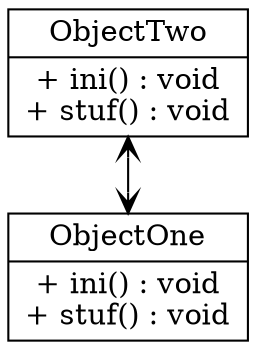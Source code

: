 digraph uml{rankdir=BT; concentrate=true;node[shape = box];ObjectOne[shape = "record",label=<{ ObjectOne|+ ini() : void<br/>+ stuf() : void<br/>}>];ObjectOne->ObjectTwo [arrowhead="vee"];ObjectTwo[shape = "record",label=<{ ObjectTwo|+ ini() : void<br/>+ stuf() : void<br/>}>];ObjectTwo->ObjectOne [arrowhead="vee"];}